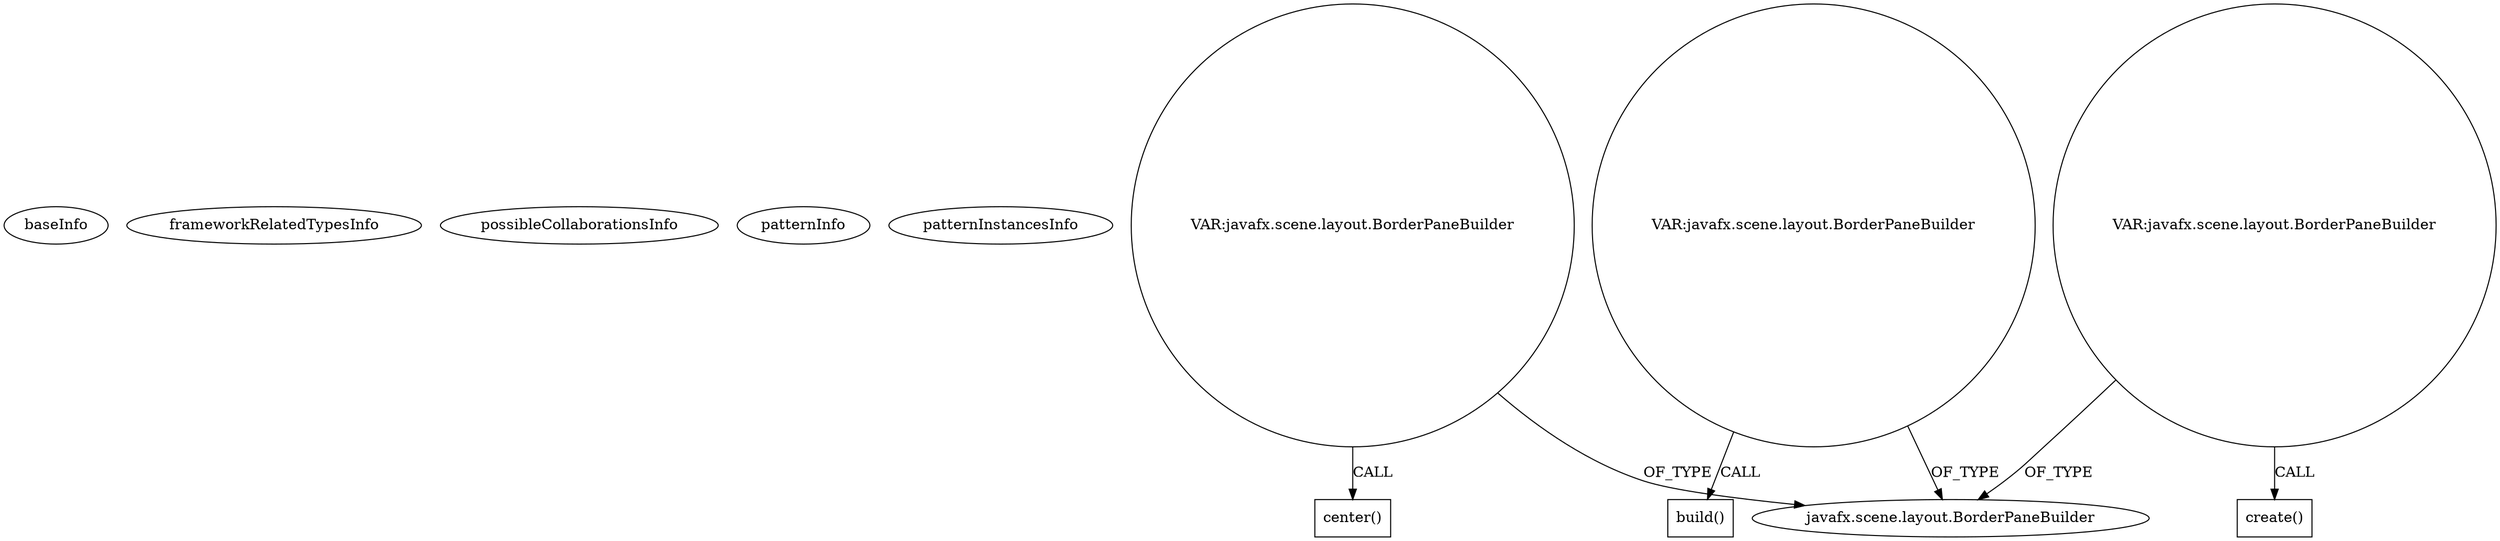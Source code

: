 digraph {
baseInfo[graphId=4593,category="pattern",isAnonymous=false,possibleRelation=false]
frameworkRelatedTypesInfo[]
possibleCollaborationsInfo[]
patternInfo[frequency=2.0,patternRootClient=null]
patternInstancesInfo[0="glurbi-labifx~/glurbi-labifx/labifx-master/src/main/java/glurbi/labifx/Menu.java~Menu~2763",1="amonker-AmonkerFX~/amonker-AmonkerFX/AmonkerFX-master/src/cn/jingyun/javafx/amonker/ui/ButtonStyles.java~ButtonStyles~1840"]
29[label="javafx.scene.layout.BorderPaneBuilder",vertexType="FRAMEWORK_CLASS_TYPE",isFrameworkType=false]
30[label="VAR:javafx.scene.layout.BorderPaneBuilder",vertexType="VARIABLE_EXPRESION",isFrameworkType=false,shape=circle]
31[label="center()",vertexType="INSIDE_CALL",isFrameworkType=false,shape=box]
27[label="VAR:javafx.scene.layout.BorderPaneBuilder",vertexType="VARIABLE_EXPRESION",isFrameworkType=false,shape=circle]
28[label="build()",vertexType="INSIDE_CALL",isFrameworkType=false,shape=box]
36[label="VAR:javafx.scene.layout.BorderPaneBuilder",vertexType="VARIABLE_EXPRESION",isFrameworkType=false,shape=circle]
37[label="create()",vertexType="INSIDE_CALL",isFrameworkType=false,shape=box]
30->31[label="CALL"]
36->29[label="OF_TYPE"]
27->28[label="CALL"]
30->29[label="OF_TYPE"]
36->37[label="CALL"]
27->29[label="OF_TYPE"]
}

